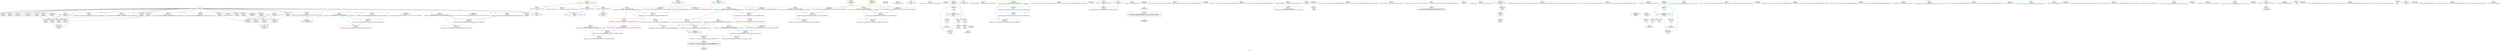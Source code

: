 digraph "SVFG" {
	label="SVFG";

	Node0x55d740e4eaf0 [shape=record,color=grey,label="{NodeID: 0\nNullPtr}"];
	Node0x55d740e4eaf0 -> Node0x55d740f72ff0[style=solid];
	Node0x55d740e4eaf0 -> Node0x55d740f730f0[style=solid];
	Node0x55d740e4eaf0 -> Node0x55d740f731c0[style=solid];
	Node0x55d740e4eaf0 -> Node0x55d740f73290[style=solid];
	Node0x55d740e4eaf0 -> Node0x55d740f73360[style=solid];
	Node0x55d740e4eaf0 -> Node0x55d740f73430[style=solid];
	Node0x55d740e4eaf0 -> Node0x55d740f73500[style=solid];
	Node0x55d740e4eaf0 -> Node0x55d740f735d0[style=solid];
	Node0x55d740e4eaf0 -> Node0x55d740f736a0[style=solid];
	Node0x55d740e4eaf0 -> Node0x55d740f73770[style=solid];
	Node0x55d740e4eaf0 -> Node0x55d740f73840[style=solid];
	Node0x55d740e4eaf0 -> Node0x55d740f73910[style=solid];
	Node0x55d740e4eaf0 -> Node0x55d740f739e0[style=solid];
	Node0x55d740e4eaf0 -> Node0x55d740f73ab0[style=solid];
	Node0x55d740e4eaf0 -> Node0x55d740f73b80[style=solid];
	Node0x55d740e4eaf0 -> Node0x55d740f73c50[style=solid];
	Node0x55d740e4eaf0 -> Node0x55d740f73d20[style=solid];
	Node0x55d740e4eaf0 -> Node0x55d740f73df0[style=solid];
	Node0x55d740e4eaf0 -> Node0x55d740f73ec0[style=solid];
	Node0x55d740e4eaf0 -> Node0x55d740f73f90[style=solid];
	Node0x55d740e4eaf0 -> Node0x55d740f74060[style=solid];
	Node0x55d740e4eaf0 -> Node0x55d740f74130[style=solid];
	Node0x55d740e4eaf0 -> Node0x55d740f77330[style=solid];
	Node0x55d740f719a0 [shape=record,color=purple,label="{NodeID: 97\n345\<--19\nllvm.global_ctors_0\<--llvm.global_ctors\nGlob }"];
	Node0x55d740f719a0 -> Node0x55d740f77190[style=solid];
	Node0x55d740f6f190 [shape=record,color=green,label="{NodeID: 14\n19\<--23\nllvm.global_ctors\<--llvm.global_ctors_field_insensitive\nGlob }"];
	Node0x55d740f6f190 -> Node0x55d740f719a0[style=solid];
	Node0x55d740f6f190 -> Node0x55d740f71aa0[style=solid];
	Node0x55d740f6f190 -> Node0x55d740f71ba0[style=solid];
	Node0x55d740f92700 [shape=record,color=black,label="{NodeID: 277\n172 = PHI(74, )\n0th arg _ZSt3maxINSt7__cxx1112basic_stringIcSt11char_traitsIcESaIcEEEERKT_S8_S8_ }"];
	Node0x55d740f92700 -> Node0x55d740f77c50[style=solid];
	Node0x55d740f71570 [shape=record,color=red,label="{NodeID: 111\n214\<--200\n\<--__lhs.addr\n_ZStplIcSt11char_traitsIcESaIcEENSt7__cxx1112basic_stringIT_T0_T1_EERKS8_SA_\n}"];
	Node0x55d740f6fea0 [shape=record,color=green,label="{NodeID: 28\n74\<--75\nref.tmp\<--ref.tmp_field_insensitive\n_Z5solvev\n|{<s0>10|<s1>12}}"];
	Node0x55d740f6fea0:s0 -> Node0x55d740f94d00[style=solid,color=red];
	Node0x55d740f6fea0:s1 -> Node0x55d740f92700[style=solid,color=red];
	Node0x55d740f94900 [shape=record,color=black,label="{NodeID: 291\n257 = PHI()\n}"];
	Node0x55d740f77330 [shape=record,color=blue, style = dotted,label="{NodeID: 125\n347\<--3\nllvm.global_ctors_2\<--dummyVal\nGlob }"];
	Node0x55d740f70bb0 [shape=record,color=green,label="{NodeID: 42\n200\<--201\n__lhs.addr\<--__lhs.addr_field_insensitive\n_ZStplIcSt11char_traitsIcESaIcEENSt7__cxx1112basic_stringIT_T0_T1_EERKS8_SA_\n}"];
	Node0x55d740f70bb0 -> Node0x55d740f71570[style=solid];
	Node0x55d740f70bb0 -> Node0x55d740f77f90[style=solid];
	Node0x55d740f77ec0 [shape=record,color=blue,label="{NodeID: 139\n174\<--191\nretval\<--\n_ZSt3maxINSt7__cxx1112basic_stringIcSt11char_traitsIcESaIcEEEERKT_S8_S8_\n}"];
	Node0x55d740f77ec0 -> Node0x55d740f84c80[style=dashed];
	Node0x55d740f72850 [shape=record,color=green,label="{NodeID: 56\n277\<--278\nputs\<--puts_field_insensitive\n}"];
	Node0x55d740f84c80 [shape=record,color=black,label="{NodeID: 236\nMR_8V_3 = PHI(MR_8V_4, MR_8V_2, )\npts\{175 \}\n}"];
	Node0x55d740f84c80 -> Node0x55d740f71160[style=dashed];
	Node0x55d740f73500 [shape=record,color=black,label="{NodeID: 70\n127\<--3\n\<--dummyVal\n_Z5solvev\n}"];
	Node0x55d740f73500 -> Node0x55d740f77840[style=solid];
	Node0x55d740f74060 [shape=record,color=black,label="{NodeID: 84\n313\<--3\n\<--dummyVal\n_ZStltIcSt11char_traitsIcESaIcEEbRKNSt7__cxx1112basic_stringIT_T0_T1_EESA_\n}"];
	Node0x55d740f6de00 [shape=record,color=green,label="{NodeID: 1\n7\<--1\n__dso_handle\<--dummyObj\nGlob }"];
	Node0x55d740f71aa0 [shape=record,color=purple,label="{NodeID: 98\n346\<--19\nllvm.global_ctors_1\<--llvm.global_ctors\nGlob }"];
	Node0x55d740f71aa0 -> Node0x55d740f77260[style=solid];
	Node0x55d740f6f290 [shape=record,color=green,label="{NodeID: 15\n24\<--25\n__cxx_global_var_init\<--__cxx_global_var_init_field_insensitive\n}"];
	Node0x55d740f92630 [shape=record,color=black,label="{NodeID: 278\n173 = PHI(76, )\n1st arg _ZSt3maxINSt7__cxx1112basic_stringIcSt11char_traitsIcESaIcEEEERKT_S8_S8_ }"];
	Node0x55d740f92630 -> Node0x55d740f77d20[style=solid];
	Node0x55d740f71640 [shape=record,color=red,label="{NodeID: 112\n218\<--202\n\<--__rhs.addr\n_ZStplIcSt11char_traitsIcESaIcEENSt7__cxx1112basic_stringIT_T0_T1_EERKS8_SA_\n}"];
	Node0x55d740f6ff70 [shape=record,color=green,label="{NodeID: 29\n76\<--77\nref.tmp5\<--ref.tmp5_field_insensitive\n_Z5solvev\n|{<s0>11|<s1>12}}"];
	Node0x55d740f6ff70:s0 -> Node0x55d740f94d00[style=solid,color=red];
	Node0x55d740f6ff70:s1 -> Node0x55d740f92630[style=solid,color=red];
	Node0x55d740f94a00 [shape=record,color=black,label="{NodeID: 292\n266 = PHI()\n}"];
	Node0x55d740f77430 [shape=record,color=blue,label="{NodeID: 126\n66\<--80\ni\<--\n_Z5solvev\n}"];
	Node0x55d740f77430 -> Node0x55d740f86a80[style=dashed];
	Node0x55d740f70c80 [shape=record,color=green,label="{NodeID: 43\n202\<--203\n__rhs.addr\<--__rhs.addr_field_insensitive\n_ZStplIcSt11char_traitsIcESaIcEENSt7__cxx1112basic_stringIT_T0_T1_EERKS8_SA_\n}"];
	Node0x55d740f70c80 -> Node0x55d740f71640[style=solid];
	Node0x55d740f70c80 -> Node0x55d740f78060[style=solid];
	Node0x55d740f77f90 [shape=record,color=blue,label="{NodeID: 140\n200\<--198\n__lhs.addr\<--__lhs\n_ZStplIcSt11char_traitsIcESaIcEENSt7__cxx1112basic_stringIT_T0_T1_EERKS8_SA_\n}"];
	Node0x55d740f77f90 -> Node0x55d740f71570[style=dashed];
	Node0x55d740f72950 [shape=record,color=green,label="{NodeID: 57\n300\<--301\n__lhs.addr\<--__lhs.addr_field_insensitive\n_ZStltIcSt11char_traitsIcESaIcEEbRKNSt7__cxx1112basic_stringIT_T0_T1_EESA_\n}"];
	Node0x55d740f72950 -> Node0x55d740f76ff0[style=solid];
	Node0x55d740f72950 -> Node0x55d740f786e0[style=solid];
	Node0x55d740f735d0 [shape=record,color=black,label="{NodeID: 71\n130\<--3\n\<--dummyVal\n_Z5solvev\n}"];
	Node0x55d740f88930 [shape=record,color=yellow,style=double,label="{NodeID: 251\n20V_1 = ENCHI(MR_20V_0)\npts\{207 \}\nFun[_ZStplIcSt11char_traitsIcESaIcEENSt7__cxx1112basic_stringIT_T0_T1_EERKS8_SA_]}"];
	Node0x55d740f88930 -> Node0x55d740f782d0[style=dashed];
	Node0x55d740f74130 [shape=record,color=black,label="{NodeID: 85\n314\<--3\n\<--dummyVal\n_ZStltIcSt11char_traitsIcESaIcEEbRKNSt7__cxx1112basic_stringIT_T0_T1_EESA_\n|{<s0>34}}"];
	Node0x55d740f74130:s0 -> Node0x55d740f911b0[style=solid,color=red];
	Node0x55d740f6e0c0 [shape=record,color=green,label="{NodeID: 2\n13\<--1\n_ZSt4cout\<--dummyObj\nGlob }"];
	Node0x55d740f71ba0 [shape=record,color=purple,label="{NodeID: 99\n347\<--19\nllvm.global_ctors_2\<--llvm.global_ctors\nGlob }"];
	Node0x55d740f71ba0 -> Node0x55d740f77330[style=solid];
	Node0x55d740f6f390 [shape=record,color=green,label="{NodeID: 16\n28\<--29\n_ZNSt8ios_base4InitC1Ev\<--_ZNSt8ios_base4InitC1Ev_field_insensitive\n}"];
	Node0x55d740f911b0 [shape=record,color=black,label="{NodeID: 279\n323 = PHI(314, )\n0th arg __clang_call_terminate }"];
	Node0x55d740f71710 [shape=record,color=red,label="{NodeID: 113\n224\<--204\nnrvo.val\<--nrvo\n_ZStplIcSt11char_traitsIcESaIcEENSt7__cxx1112basic_stringIT_T0_T1_EERKS8_SA_\n}"];
	Node0x55d740f70040 [shape=record,color=green,label="{NodeID: 30\n85\<--86\n_ZNKSt7__cxx1112basic_stringIcSt11char_traitsIcESaIcEE4sizeEv\<--_ZNKSt7__cxx1112basic_stringIcSt11char_traitsIcESaIcEE4sizeEv_field_insensitive\n}"];
	Node0x55d740f94b00 [shape=record,color=black,label="{NodeID: 293\n271 = PHI()\n}"];
	Node0x55d740f77500 [shape=record,color=blue,label="{NodeID: 127\n66\<--114\ni\<--inc\n_Z5solvev\n}"];
	Node0x55d740f77500 -> Node0x55d740f86a80[style=dashed];
	Node0x55d740f70d50 [shape=record,color=green,label="{NodeID: 44\n204\<--205\nnrvo\<--nrvo_field_insensitive\n_ZStplIcSt11char_traitsIcESaIcEENSt7__cxx1112basic_stringIT_T0_T1_EERKS8_SA_\n}"];
	Node0x55d740f70d50 -> Node0x55d740f71710[style=solid];
	Node0x55d740f70d50 -> Node0x55d740f78130[style=solid];
	Node0x55d740f70d50 -> Node0x55d740f78200[style=solid];
	Node0x55d740f78060 [shape=record,color=blue,label="{NodeID: 141\n202\<--199\n__rhs.addr\<--__rhs\n_ZStplIcSt11char_traitsIcESaIcEENSt7__cxx1112basic_stringIT_T0_T1_EERKS8_SA_\n}"];
	Node0x55d740f78060 -> Node0x55d740f71640[style=dashed];
	Node0x55d740f72a20 [shape=record,color=green,label="{NodeID: 58\n302\<--303\n__rhs.addr\<--__rhs.addr_field_insensitive\n_ZStltIcSt11char_traitsIcESaIcEEbRKNSt7__cxx1112basic_stringIT_T0_T1_EESA_\n}"];
	Node0x55d740f72a20 -> Node0x55d740f770c0[style=solid];
	Node0x55d740f72a20 -> Node0x55d740f787b0[style=solid];
	Node0x55d740f736a0 [shape=record,color=black,label="{NodeID: 72\n131\<--3\n\<--dummyVal\n_Z5solvev\n}"];
	Node0x55d740f736a0 -> Node0x55d740f77910[style=solid];
	Node0x55d740f88a10 [shape=record,color=yellow,style=double,label="{NodeID: 252\n22V_1 = ENCHI(MR_22V_0)\npts\{209 \}\nFun[_ZStplIcSt11char_traitsIcESaIcEENSt7__cxx1112basic_stringIT_T0_T1_EERKS8_SA_]}"];
	Node0x55d740f88a10 -> Node0x55d740f783a0[style=dashed];
	Node0x55d740f74200 [shape=record,color=black,label="{NodeID: 86\n9\<--8\n\<--_Z1sB5cxx11\nCan only get source location for instruction, argument, global var or function.}"];
	Node0x55d740f6e150 [shape=record,color=green,label="{NodeID: 3\n14\<--1\n_ZSt3cin\<--dummyObj\nGlob }"];
	Node0x55d740f71ca0 [shape=record,color=red,label="{NodeID: 100\n82\<--66\n\<--i\n_Z5solvev\n}"];
	Node0x55d740f71ca0 -> Node0x55d740f74500[style=solid];
	Node0x55d740f6f490 [shape=record,color=green,label="{NodeID: 17\n34\<--35\n__cxa_atexit\<--__cxa_atexit_field_insensitive\n}"];
	Node0x55d740f91470 [shape=record,color=black,label="{NodeID: 280\n184 = PHI(297, )\n}"];
	Node0x55d740f717e0 [shape=record,color=red,label="{NodeID: 114\n236\<--206\nexn\<--exn.slot\n_ZStplIcSt11char_traitsIcESaIcEENSt7__cxx1112basic_stringIT_T0_T1_EERKS8_SA_\n}"];
	Node0x55d740f70140 [shape=record,color=green,label="{NodeID: 31\n93\<--94\n_ZNSt7__cxx1112basic_stringIcSt11char_traitsIcESaIcEEixEm\<--_ZNSt7__cxx1112basic_stringIcSt11char_traitsIcESaIcEEixEm_field_insensitive\n}"];
	Node0x55d740f94c00 [shape=record,color=black,label="{NodeID: 294\n276 = PHI()\n}"];
	Node0x55d740f775d0 [shape=record,color=blue,label="{NodeID: 128\n70\<--119\nexn.slot\<--\n_Z5solvev\n}"];
	Node0x55d740f775d0 -> Node0x55d740f71f10[style=dashed];
	Node0x55d740f70e20 [shape=record,color=green,label="{NodeID: 45\n206\<--207\nexn.slot\<--exn.slot_field_insensitive\n_ZStplIcSt11char_traitsIcESaIcEENSt7__cxx1112basic_stringIT_T0_T1_EERKS8_SA_\n}"];
	Node0x55d740f70e20 -> Node0x55d740f717e0[style=solid];
	Node0x55d740f70e20 -> Node0x55d740f782d0[style=solid];
	Node0x55d740f78130 [shape=record,color=blue,label="{NodeID: 142\n204\<--213\nnrvo\<--\n_ZStplIcSt11char_traitsIcESaIcEENSt7__cxx1112basic_stringIT_T0_T1_EERKS8_SA_\n}"];
	Node0x55d740f78130 -> Node0x55d740f78200[style=dashed];
	Node0x55d740f72af0 [shape=record,color=green,label="{NodeID: 59\n309\<--310\n_ZNKSt7__cxx1112basic_stringIcSt11char_traitsIcESaIcEE7compareERKS4_\<--_ZNKSt7__cxx1112basic_stringIcSt11char_traitsIcESaIcEE7compareERKS4__field_insensitive\n}"];
	Node0x55d740f73770 [shape=record,color=black,label="{NodeID: 73\n133\<--3\n\<--dummyVal\n_Z5solvev\n}"];
	Node0x55d740f73770 -> Node0x55d740f779e0[style=solid];
	Node0x55d740f74300 [shape=record,color=black,label="{NodeID: 87\n32\<--33\n\<--_ZNSt8ios_base4InitD1Ev\nCan only get source location for instruction, argument, global var or function.}"];
	Node0x55d740f6e1e0 [shape=record,color=green,label="{NodeID: 4\n15\<--1\n.str\<--dummyObj\nGlob }"];
	Node0x55d740f71d70 [shape=record,color=red,label="{NodeID: 101\n90\<--66\n\<--i\n_Z5solvev\n}"];
	Node0x55d740f71d70 -> Node0x55d740f745d0[style=solid];
	Node0x55d740f6f590 [shape=record,color=green,label="{NodeID: 18\n33\<--39\n_ZNSt8ios_base4InitD1Ev\<--_ZNSt8ios_base4InitD1Ev_field_insensitive\n}"];
	Node0x55d740f6f590 -> Node0x55d740f74300[style=solid];
	Node0x55d740f91610 [shape=record,color=black,label="{NodeID: 281\n92 = PHI()\n}"];
	Node0x55d740f91610 -> Node0x55d740f71090[style=solid];
	Node0x55d740f76b10 [shape=record,color=red,label="{NodeID: 115\n237\<--208\nsel\<--ehselector.slot\n_ZStplIcSt11char_traitsIcESaIcEENSt7__cxx1112basic_stringIT_T0_T1_EERKS8_SA_\n}"];
	Node0x55d740f70240 [shape=record,color=green,label="{NodeID: 32\n97\<--98\n_ZNSt7__cxx1112basic_stringIcSt11char_traitsIcESaIcEE9push_backEc\<--_ZNSt7__cxx1112basic_stringIcSt11char_traitsIcESaIcEE9push_backEc_field_insensitive\n}"];
	Node0x55d740f94d00 [shape=record,color=black,label="{NodeID: 295\n197 = PHI(74, 76, )\n0th arg _ZStplIcSt11char_traitsIcESaIcEENSt7__cxx1112basic_stringIT_T0_T1_EERKS8_SA_ }"];
	Node0x55d740f776a0 [shape=record,color=blue,label="{NodeID: 129\n72\<--121\nehselector.slot\<--\n_Z5solvev\n}"];
	Node0x55d740f776a0 -> Node0x55d740f71fe0[style=dashed];
	Node0x55d740f70ef0 [shape=record,color=green,label="{NodeID: 46\n208\<--209\nehselector.slot\<--ehselector.slot_field_insensitive\n_ZStplIcSt11char_traitsIcESaIcEENSt7__cxx1112basic_stringIT_T0_T1_EERKS8_SA_\n}"];
	Node0x55d740f70ef0 -> Node0x55d740f76b10[style=solid];
	Node0x55d740f70ef0 -> Node0x55d740f783a0[style=solid];
	Node0x55d740f78200 [shape=record,color=blue,label="{NodeID: 143\n204\<--223\nnrvo\<--\n_ZStplIcSt11char_traitsIcESaIcEENSt7__cxx1112basic_stringIT_T0_T1_EERKS8_SA_\n}"];
	Node0x55d740f78200 -> Node0x55d740f71710[style=dashed];
	Node0x55d740f72bf0 [shape=record,color=green,label="{NodeID: 60\n316\<--317\n__clang_call_terminate\<--__clang_call_terminate_field_insensitive\n}"];
	Node0x55d740f73840 [shape=record,color=black,label="{NodeID: 74\n146\<--3\n\<--dummyVal\n_Z5solvev\n}"];
	Node0x55d740f74400 [shape=record,color=black,label="{NodeID: 88\n53\<--54\n\<--_ZNSt7__cxx1112basic_stringIcSt11char_traitsIcESaIcEED1Ev\nCan only get source location for instruction, argument, global var or function.}"];
	Node0x55d740f6e270 [shape=record,color=green,label="{NodeID: 5\n17\<--1\n.str.2\<--dummyObj\nGlob }"];
	Node0x55d740f71e40 [shape=record,color=red,label="{NodeID: 102\n113\<--66\n\<--i\n_Z5solvev\n}"];
	Node0x55d740f71e40 -> Node0x55d740f7db00[style=solid];
	Node0x55d740f6f690 [shape=record,color=green,label="{NodeID: 19\n46\<--47\n__cxx_global_var_init.1\<--__cxx_global_var_init.1_field_insensitive\n}"];
	Node0x55d740f91710 [shape=record,color=black,label="{NodeID: 282\n103 = PHI(171, )\n}"];
	Node0x55d740f76be0 [shape=record,color=red,label="{NodeID: 116\n284\<--250\n\<--retval\nmain\n}"];
	Node0x55d740f76be0 -> Node0x55d740f74770[style=solid];
	Node0x55d740f70340 [shape=record,color=green,label="{NodeID: 33\n100\<--101\n_ZStplIcSt11char_traitsIcESaIcEENSt7__cxx1112basic_stringIT_T0_T1_EERKS8_SA_\<--_ZStplIcSt11char_traitsIcESaIcEENSt7__cxx1112basic_stringIT_T0_T1_EERKS8_SA__field_insensitive\n}"];
	Node0x55d740f951b0 [shape=record,color=black,label="{NodeID: 296\n198 = PHI(68, 64, )\n1st arg _ZStplIcSt11char_traitsIcESaIcEENSt7__cxx1112basic_stringIT_T0_T1_EERKS8_SA_ }"];
	Node0x55d740f951b0 -> Node0x55d740f77f90[style=solid];
	Node0x55d740f77770 [shape=record,color=blue,label="{NodeID: 130\n70\<--125\nexn.slot\<--\n_Z5solvev\n}"];
	Node0x55d740f77770 -> Node0x55d740f71f10[style=dashed];
	Node0x55d740f70fc0 [shape=record,color=green,label="{NodeID: 47\n216\<--217\n_ZNSt7__cxx1112basic_stringIcSt11char_traitsIcESaIcEEC1ERKS4_\<--_ZNSt7__cxx1112basic_stringIcSt11char_traitsIcESaIcEEC1ERKS4__field_insensitive\n}"];
	Node0x55d740f782d0 [shape=record,color=blue,label="{NodeID: 144\n206\<--227\nexn.slot\<--\n_ZStplIcSt11char_traitsIcESaIcEENSt7__cxx1112basic_stringIT_T0_T1_EERKS8_SA_\n}"];
	Node0x55d740f782d0 -> Node0x55d740f717e0[style=dashed];
	Node0x55d740f72cf0 [shape=record,color=green,label="{NodeID: 61\n325\<--326\n__cxa_begin_catch\<--__cxa_begin_catch_field_insensitive\n}"];
	Node0x55d740f86580 [shape=record,color=black,label="{NodeID: 241\nMR_28V_3 = PHI(MR_28V_4, MR_28V_2, )\npts\{255 \}\n}"];
	Node0x55d740f86580 -> Node0x55d740f76d80[style=dashed];
	Node0x55d740f86580 -> Node0x55d740f76e50[style=dashed];
	Node0x55d740f86580 -> Node0x55d740f76f20[style=dashed];
	Node0x55d740f86580 -> Node0x55d740f78610[style=dashed];
	Node0x55d740f73910 [shape=record,color=black,label="{NodeID: 75\n147\<--3\n\<--dummyVal\n_Z5solvev\n}"];
	Node0x55d740f73910 -> Node0x55d740f77ab0[style=solid];
	Node0x55d740f74500 [shape=record,color=black,label="{NodeID: 89\n83\<--82\nconv\<--\n_Z5solvev\n}"];
	Node0x55d740f74500 -> Node0x55d740f7df80[style=solid];
	Node0x55d740f6eab0 [shape=record,color=green,label="{NodeID: 6\n20\<--1\n\<--dummyObj\nCan only get source location for instruction, argument, global var or function.}"];
	Node0x55d740f71f10 [shape=record,color=red,label="{NodeID: 103\n154\<--70\nexn\<--exn.slot\n_Z5solvev\n}"];
	Node0x55d740f6f790 [shape=record,color=green,label="{NodeID: 20\n50\<--51\n_ZNSt7__cxx1112basic_stringIcSt11char_traitsIcESaIcEEC1Ev\<--_ZNSt7__cxx1112basic_stringIcSt11char_traitsIcESaIcEEC1Ev_field_insensitive\n}"];
	Node0x55d740f918e0 [shape=record,color=black,label="{NodeID: 283\n106 = PHI()\n}"];
	Node0x55d740f76cb0 [shape=record,color=red,label="{NodeID: 117\n263\<--252\n\<--t\nmain\n}"];
	Node0x55d740f76cb0 -> Node0x55d740f7dc80[style=solid];
	Node0x55d740f70440 [shape=record,color=green,label="{NodeID: 34\n104\<--105\n_ZSt3maxINSt7__cxx1112basic_stringIcSt11char_traitsIcESaIcEEEERKT_S8_S8_\<--_ZSt3maxINSt7__cxx1112basic_stringIcSt11char_traitsIcESaIcEEEERKT_S8_S8__field_insensitive\n}"];
	Node0x55d740f95300 [shape=record,color=black,label="{NodeID: 297\n199 = PHI(64, 68, )\n2nd arg _ZStplIcSt11char_traitsIcESaIcEENSt7__cxx1112basic_stringIT_T0_T1_EERKS8_SA_ }"];
	Node0x55d740f95300 -> Node0x55d740f78060[style=solid];
	Node0x55d740f77840 [shape=record,color=blue,label="{NodeID: 131\n72\<--127\nehselector.slot\<--\n_Z5solvev\n}"];
	Node0x55d740f77840 -> Node0x55d740f71fe0[style=dashed];
	Node0x55d740f720e0 [shape=record,color=green,label="{NodeID: 48\n220\<--221\n_ZNSt7__cxx1112basic_stringIcSt11char_traitsIcESaIcEE6appendERKS4_\<--_ZNSt7__cxx1112basic_stringIcSt11char_traitsIcESaIcEE6appendERKS4__field_insensitive\n}"];
	Node0x55d740f783a0 [shape=record,color=blue,label="{NodeID: 145\n208\<--229\nehselector.slot\<--\n_ZStplIcSt11char_traitsIcESaIcEENSt7__cxx1112basic_stringIT_T0_T1_EERKS8_SA_\n}"];
	Node0x55d740f783a0 -> Node0x55d740f76b10[style=dashed];
	Node0x55d740f72df0 [shape=record,color=green,label="{NodeID: 62\n328\<--329\n_ZSt9terminatev\<--_ZSt9terminatev_field_insensitive\n}"];
	Node0x55d740f86a80 [shape=record,color=black,label="{NodeID: 242\nMR_2V_3 = PHI(MR_2V_4, MR_2V_2, )\npts\{67 \}\n}"];
	Node0x55d740f86a80 -> Node0x55d740f71ca0[style=dashed];
	Node0x55d740f86a80 -> Node0x55d740f71d70[style=dashed];
	Node0x55d740f86a80 -> Node0x55d740f71e40[style=dashed];
	Node0x55d740f86a80 -> Node0x55d740f77500[style=dashed];
	Node0x55d740f739e0 [shape=record,color=black,label="{NodeID: 76\n149\<--3\n\<--dummyVal\n_Z5solvev\n}"];
	Node0x55d740f739e0 -> Node0x55d740f77b80[style=solid];
	Node0x55d740f88df0 [shape=record,color=yellow,style=double,label="{NodeID: 256\n4V_1 = ENCHI(MR_4V_0)\npts\{71 \}\nFun[_Z5solvev]}"];
	Node0x55d740f88df0 -> Node0x55d740f775d0[style=dashed];
	Node0x55d740f88df0 -> Node0x55d740f77770[style=dashed];
	Node0x55d740f88df0 -> Node0x55d740f77910[style=dashed];
	Node0x55d740f88df0 -> Node0x55d740f77ab0[style=dashed];
	Node0x55d740f745d0 [shape=record,color=black,label="{NodeID: 90\n91\<--90\nconv1\<--\n_Z5solvev\n}"];
	Node0x55d740f6eb40 [shape=record,color=green,label="{NodeID: 7\n80\<--1\n\<--dummyObj\nCan only get source location for instruction, argument, global var or function.}"];
	Node0x55d740f71fe0 [shape=record,color=red,label="{NodeID: 104\n155\<--72\nsel\<--ehselector.slot\n_Z5solvev\n}"];
	Node0x55d740f6f890 [shape=record,color=green,label="{NodeID: 21\n54\<--58\n_ZNSt7__cxx1112basic_stringIcSt11char_traitsIcESaIcEED1Ev\<--_ZNSt7__cxx1112basic_stringIcSt11char_traitsIcESaIcEED1Ev_field_insensitive\n}"];
	Node0x55d740f6f890 -> Node0x55d740f74400[style=solid];
	Node0x55d740f919b0 [shape=record,color=black,label="{NodeID: 284\n308 = PHI()\n}"];
	Node0x55d740f919b0 -> Node0x55d740f7de00[style=solid];
	Node0x55d740f76d80 [shape=record,color=red,label="{NodeID: 118\n262\<--254\n\<--i\nmain\n}"];
	Node0x55d740f76d80 -> Node0x55d740f7dc80[style=solid];
	Node0x55d740f70540 [shape=record,color=green,label="{NodeID: 35\n107\<--108\n_ZNSt7__cxx1112basic_stringIcSt11char_traitsIcESaIcEEaSERKS4_\<--_ZNSt7__cxx1112basic_stringIcSt11char_traitsIcESaIcEEaSERKS4__field_insensitive\n}"];
	Node0x55d740f95450 [shape=record,color=black,label="{NodeID: 298\n298 = PHI(182, )\n0th arg _ZStltIcSt11char_traitsIcESaIcEEbRKNSt7__cxx1112basic_stringIT_T0_T1_EESA_ }"];
	Node0x55d740f95450 -> Node0x55d740f786e0[style=solid];
	Node0x55d740f77910 [shape=record,color=blue,label="{NodeID: 132\n70\<--131\nexn.slot\<--\n_Z5solvev\n}"];
	Node0x55d740f77910 -> Node0x55d740f71f10[style=dashed];
	Node0x55d740f721e0 [shape=record,color=green,label="{NodeID: 49\n247\<--248\nmain\<--main_field_insensitive\n}"];
	Node0x55d740f78470 [shape=record,color=blue,label="{NodeID: 146\n250\<--80\nretval\<--\nmain\n}"];
	Node0x55d740f78470 -> Node0x55d740f76be0[style=dashed];
	Node0x55d740f72ef0 [shape=record,color=green,label="{NodeID: 63\n21\<--340\n_GLOBAL__sub_I_koosaga_0_1.cpp\<--_GLOBAL__sub_I_koosaga_0_1.cpp_field_insensitive\n}"];
	Node0x55d740f72ef0 -> Node0x55d740f77260[style=solid];
	Node0x55d740f73ab0 [shape=record,color=black,label="{NodeID: 77\n156\<--3\nlpad.val\<--dummyVal\n_Z5solvev\n}"];
	Node0x55d740f88f00 [shape=record,color=yellow,style=double,label="{NodeID: 257\n6V_1 = ENCHI(MR_6V_0)\npts\{73 \}\nFun[_Z5solvev]}"];
	Node0x55d740f88f00 -> Node0x55d740f776a0[style=dashed];
	Node0x55d740f88f00 -> Node0x55d740f77840[style=dashed];
	Node0x55d740f88f00 -> Node0x55d740f779e0[style=dashed];
	Node0x55d740f88f00 -> Node0x55d740f77b80[style=dashed];
	Node0x55d740f746a0 [shape=record,color=black,label="{NodeID: 91\n171\<--194\n_ZSt3maxINSt7__cxx1112basic_stringIcSt11char_traitsIcESaIcEEEERKT_S8_S8__ret\<--\n_ZSt3maxINSt7__cxx1112basic_stringIcSt11char_traitsIcESaIcEEEERKT_S8_S8_\n|{<s0>12}}"];
	Node0x55d740f746a0:s0 -> Node0x55d740f91710[style=solid,color=blue];
	Node0x55d740f6ebd0 [shape=record,color=green,label="{NodeID: 8\n115\<--1\n\<--dummyObj\nCan only get source location for instruction, argument, global var or function.}"];
	Node0x55d740f71090 [shape=record,color=red,label="{NodeID: 105\n95\<--92\n\<--call2\n_Z5solvev\n}"];
	Node0x55d740f6f990 [shape=record,color=green,label="{NodeID: 22\n61\<--62\n_Z5solvev\<--_Z5solvev_field_insensitive\n}"];
	Node0x55d740f93c40 [shape=record,color=black,label="{NodeID: 285\n324 = PHI()\n}"];
	Node0x55d740f76e50 [shape=record,color=red,label="{NodeID: 119\n269\<--254\n\<--i\nmain\n}"];
	Node0x55d740f70640 [shape=record,color=green,label="{NodeID: 36\n142\<--143\n_ZStlsIcSt11char_traitsIcESaIcEERSt13basic_ostreamIT_T0_ES7_RKNSt7__cxx1112basic_stringIS4_S5_T1_EE\<--_ZStlsIcSt11char_traitsIcESaIcEERSt13basic_ostreamIT_T0_ES7_RKNSt7__cxx1112basic_stringIS4_S5_T1_EE_field_insensitive\n}"];
	Node0x55d740f95560 [shape=record,color=black,label="{NodeID: 299\n299 = PHI(183, )\n1st arg _ZStltIcSt11char_traitsIcESaIcEEbRKNSt7__cxx1112basic_stringIT_T0_T1_EESA_ }"];
	Node0x55d740f95560 -> Node0x55d740f787b0[style=solid];
	Node0x55d740f779e0 [shape=record,color=blue,label="{NodeID: 133\n72\<--133\nehselector.slot\<--\n_Z5solvev\n}"];
	Node0x55d740f779e0 -> Node0x55d740f71fe0[style=dashed];
	Node0x55d740f722e0 [shape=record,color=green,label="{NodeID: 50\n250\<--251\nretval\<--retval_field_insensitive\nmain\n}"];
	Node0x55d740f722e0 -> Node0x55d740f76be0[style=solid];
	Node0x55d740f722e0 -> Node0x55d740f78470[style=solid];
	Node0x55d740f78540 [shape=record,color=blue,label="{NodeID: 147\n254\<--115\ni\<--\nmain\n}"];
	Node0x55d740f78540 -> Node0x55d740f86580[style=dashed];
	Node0x55d740f72ff0 [shape=record,color=black,label="{NodeID: 64\n2\<--3\ndummyVal\<--dummyVal\n}"];
	Node0x55d740f73b80 [shape=record,color=black,label="{NodeID: 78\n157\<--3\nlpad.val18\<--dummyVal\n_Z5solvev\n}"];
	Node0x55d740f74770 [shape=record,color=black,label="{NodeID: 92\n249\<--284\nmain_ret\<--\nmain\n}"];
	Node0x55d740f6ec90 [shape=record,color=green,label="{NodeID: 9\n213\<--1\n\<--dummyObj\nCan only get source location for instruction, argument, global var or function.}"];
	Node0x55d740f71160 [shape=record,color=red,label="{NodeID: 106\n194\<--174\n\<--retval\n_ZSt3maxINSt7__cxx1112basic_stringIcSt11char_traitsIcESaIcEEEERKT_S8_S8_\n}"];
	Node0x55d740f71160 -> Node0x55d740f746a0[style=solid];
	Node0x55d740f6fa90 [shape=record,color=green,label="{NodeID: 23\n64\<--65\nt\<--t_field_insensitive\n_Z5solvev\n|{<s0>10|<s1>11}}"];
	Node0x55d740f6fa90:s0 -> Node0x55d740f95300[style=solid,color=red];
	Node0x55d740f6fa90:s1 -> Node0x55d740f951b0[style=solid,color=red];
	Node0x55d740f93d10 [shape=record,color=black,label="{NodeID: 286\n31 = PHI()\n}"];
	Node0x55d740f76f20 [shape=record,color=red,label="{NodeID: 120\n280\<--254\n\<--i\nmain\n}"];
	Node0x55d740f76f20 -> Node0x55d740f7d980[style=solid];
	Node0x55d740f70740 [shape=record,color=green,label="{NodeID: 37\n167\<--168\n__gxx_personality_v0\<--__gxx_personality_v0_field_insensitive\n}"];
	Node0x55d740f77ab0 [shape=record,color=blue,label="{NodeID: 134\n70\<--147\nexn.slot\<--\n_Z5solvev\n}"];
	Node0x55d740f77ab0 -> Node0x55d740f71f10[style=dashed];
	Node0x55d740f723b0 [shape=record,color=green,label="{NodeID: 51\n252\<--253\nt\<--t_field_insensitive\nmain\n}"];
	Node0x55d740f723b0 -> Node0x55d740f76cb0[style=solid];
	Node0x55d740f7d980 [shape=record,color=grey,label="{NodeID: 231\n281 = Binary(280, 115, )\n}"];
	Node0x55d740f7d980 -> Node0x55d740f78610[style=solid];
	Node0x55d740f78610 [shape=record,color=blue,label="{NodeID: 148\n254\<--281\ni\<--inc\nmain\n}"];
	Node0x55d740f78610 -> Node0x55d740f86580[style=dashed];
	Node0x55d740f730f0 [shape=record,color=black,label="{NodeID: 65\n118\<--3\n\<--dummyVal\n_Z5solvev\n}"];
	Node0x55d740f73c50 [shape=record,color=black,label="{NodeID: 79\n226\<--3\n\<--dummyVal\n_ZStplIcSt11char_traitsIcESaIcEENSt7__cxx1112basic_stringIT_T0_T1_EERKS8_SA_\n}"];
	Node0x55d740f89900 [shape=record,color=yellow,style=double,label="{NodeID: 259\n26V_1 = ENCHI(MR_26V_0)\npts\{253 \}\nFun[main]}"];
	Node0x55d740f89900 -> Node0x55d740f76cb0[style=dashed];
	Node0x55d740f74840 [shape=record,color=black,label="{NodeID: 93\n297\<--311\n_ZStltIcSt11char_traitsIcESaIcEEbRKNSt7__cxx1112basic_stringIT_T0_T1_EESA__ret\<--cmp\n_ZStltIcSt11char_traitsIcESaIcEEbRKNSt7__cxx1112basic_stringIT_T0_T1_EESA_\n|{<s0>23}}"];
	Node0x55d740f74840:s0 -> Node0x55d740f91470[style=solid,color=blue];
	Node0x55d740f6ed90 [shape=record,color=green,label="{NodeID: 10\n223\<--1\n\<--dummyObj\nCan only get source location for instruction, argument, global var or function.}"];
	Node0x55d740f71230 [shape=record,color=red,label="{NodeID: 107\n182\<--176\n\<--__a.addr\n_ZSt3maxINSt7__cxx1112basic_stringIcSt11char_traitsIcESaIcEEEERKT_S8_S8_\n|{<s0>23}}"];
	Node0x55d740f71230:s0 -> Node0x55d740f95450[style=solid,color=red];
	Node0x55d740f6fb60 [shape=record,color=green,label="{NodeID: 24\n66\<--67\ni\<--i_field_insensitive\n_Z5solvev\n}"];
	Node0x55d740f6fb60 -> Node0x55d740f71ca0[style=solid];
	Node0x55d740f6fb60 -> Node0x55d740f71d70[style=solid];
	Node0x55d740f6fb60 -> Node0x55d740f71e40[style=solid];
	Node0x55d740f6fb60 -> Node0x55d740f77430[style=solid];
	Node0x55d740f6fb60 -> Node0x55d740f77500[style=solid];
	Node0x55d740f93de0 [shape=record,color=black,label="{NodeID: 287\n52 = PHI()\n}"];
	Node0x55d740f76ff0 [shape=record,color=red,label="{NodeID: 121\n306\<--300\n\<--__lhs.addr\n_ZStltIcSt11char_traitsIcESaIcEEbRKNSt7__cxx1112basic_stringIT_T0_T1_EESA_\n}"];
	Node0x55d740f70840 [shape=record,color=green,label="{NodeID: 38\n174\<--175\nretval\<--retval_field_insensitive\n_ZSt3maxINSt7__cxx1112basic_stringIcSt11char_traitsIcESaIcEEEERKT_S8_S8_\n}"];
	Node0x55d740f70840 -> Node0x55d740f71160[style=solid];
	Node0x55d740f70840 -> Node0x55d740f77df0[style=solid];
	Node0x55d740f70840 -> Node0x55d740f77ec0[style=solid];
	Node0x55d740f77b80 [shape=record,color=blue,label="{NodeID: 135\n72\<--149\nehselector.slot\<--\n_Z5solvev\n}"];
	Node0x55d740f77b80 -> Node0x55d740f71fe0[style=dashed];
	Node0x55d740f72480 [shape=record,color=green,label="{NodeID: 52\n254\<--255\ni\<--i_field_insensitive\nmain\n}"];
	Node0x55d740f72480 -> Node0x55d740f76d80[style=solid];
	Node0x55d740f72480 -> Node0x55d740f76e50[style=solid];
	Node0x55d740f72480 -> Node0x55d740f76f20[style=solid];
	Node0x55d740f72480 -> Node0x55d740f78540[style=solid];
	Node0x55d740f72480 -> Node0x55d740f78610[style=solid];
	Node0x55d740f7db00 [shape=record,color=grey,label="{NodeID: 232\n114 = Binary(113, 115, )\n}"];
	Node0x55d740f7db00 -> Node0x55d740f77500[style=solid];
	Node0x55d740f786e0 [shape=record,color=blue,label="{NodeID: 149\n300\<--298\n__lhs.addr\<--__lhs\n_ZStltIcSt11char_traitsIcESaIcEEbRKNSt7__cxx1112basic_stringIT_T0_T1_EESA_\n}"];
	Node0x55d740f786e0 -> Node0x55d740f76ff0[style=dashed];
	Node0x55d740f731c0 [shape=record,color=black,label="{NodeID: 66\n119\<--3\n\<--dummyVal\n_Z5solvev\n}"];
	Node0x55d740f731c0 -> Node0x55d740f775d0[style=solid];
	Node0x55d740f73d20 [shape=record,color=black,label="{NodeID: 80\n227\<--3\n\<--dummyVal\n_ZStplIcSt11char_traitsIcESaIcEENSt7__cxx1112basic_stringIT_T0_T1_EERKS8_SA_\n}"];
	Node0x55d740f73d20 -> Node0x55d740f782d0[style=solid];
	Node0x55d740f74910 [shape=record,color=purple,label="{NodeID: 94\n30\<--4\n\<--_ZStL8__ioinit\n__cxx_global_var_init\n}"];
	Node0x55d740f6ee90 [shape=record,color=green,label="{NodeID: 11\n4\<--6\n_ZStL8__ioinit\<--_ZStL8__ioinit_field_insensitive\nGlob }"];
	Node0x55d740f6ee90 -> Node0x55d740f74910[style=solid];
	Node0x55d740f71300 [shape=record,color=red,label="{NodeID: 108\n191\<--176\n\<--__a.addr\n_ZSt3maxINSt7__cxx1112basic_stringIcSt11char_traitsIcESaIcEEEERKT_S8_S8_\n}"];
	Node0x55d740f71300 -> Node0x55d740f77ec0[style=solid];
	Node0x55d740f6fc30 [shape=record,color=green,label="{NodeID: 25\n68\<--69\nu\<--u_field_insensitive\n_Z5solvev\n|{<s0>10|<s1>11}}"];
	Node0x55d740f6fc30:s0 -> Node0x55d740f951b0[style=solid,color=red];
	Node0x55d740f6fc30:s1 -> Node0x55d740f95300[style=solid,color=red];
	Node0x55d740f93eb0 [shape=record,color=black,label="{NodeID: 288\n84 = PHI()\n}"];
	Node0x55d740f93eb0 -> Node0x55d740f7df80[style=solid];
	Node0x55d740f770c0 [shape=record,color=red,label="{NodeID: 122\n307\<--302\n\<--__rhs.addr\n_ZStltIcSt11char_traitsIcESaIcEEbRKNSt7__cxx1112basic_stringIT_T0_T1_EESA_\n}"];
	Node0x55d740f70910 [shape=record,color=green,label="{NodeID: 39\n176\<--177\n__a.addr\<--__a.addr_field_insensitive\n_ZSt3maxINSt7__cxx1112basic_stringIcSt11char_traitsIcESaIcEEEERKT_S8_S8_\n}"];
	Node0x55d740f70910 -> Node0x55d740f71230[style=solid];
	Node0x55d740f70910 -> Node0x55d740f71300[style=solid];
	Node0x55d740f70910 -> Node0x55d740f77c50[style=solid];
	Node0x55d740f77c50 [shape=record,color=blue,label="{NodeID: 136\n176\<--172\n__a.addr\<--__a\n_ZSt3maxINSt7__cxx1112basic_stringIcSt11char_traitsIcESaIcEEEERKT_S8_S8_\n}"];
	Node0x55d740f77c50 -> Node0x55d740f71230[style=dashed];
	Node0x55d740f77c50 -> Node0x55d740f71300[style=dashed];
	Node0x55d740f72550 [shape=record,color=green,label="{NodeID: 53\n258\<--259\n_ZNSirsERi\<--_ZNSirsERi_field_insensitive\n}"];
	Node0x55d740f7dc80 [shape=record,color=grey,label="{NodeID: 233\n264 = cmp(262, 263, )\n}"];
	Node0x55d740f787b0 [shape=record,color=blue,label="{NodeID: 150\n302\<--299\n__rhs.addr\<--__rhs\n_ZStltIcSt11char_traitsIcESaIcEEbRKNSt7__cxx1112basic_stringIT_T0_T1_EESA_\n}"];
	Node0x55d740f787b0 -> Node0x55d740f770c0[style=dashed];
	Node0x55d740f73290 [shape=record,color=black,label="{NodeID: 67\n121\<--3\n\<--dummyVal\n_Z5solvev\n}"];
	Node0x55d740f73290 -> Node0x55d740f776a0[style=solid];
	Node0x55d740f73df0 [shape=record,color=black,label="{NodeID: 81\n229\<--3\n\<--dummyVal\n_ZStplIcSt11char_traitsIcESaIcEENSt7__cxx1112basic_stringIT_T0_T1_EERKS8_SA_\n}"];
	Node0x55d740f73df0 -> Node0x55d740f783a0[style=solid];
	Node0x55d740f749e0 [shape=record,color=purple,label="{NodeID: 95\n270\<--15\n\<--.str\nmain\n}"];
	Node0x55d740f6ef90 [shape=record,color=green,label="{NodeID: 12\n8\<--10\n_Z1sB5cxx11\<--_Z1sB5cxx11_field_insensitive\nGlob }"];
	Node0x55d740f6ef90 -> Node0x55d740f74200[style=solid];
	Node0x55d740f713d0 [shape=record,color=red,label="{NodeID: 109\n183\<--178\n\<--__b.addr\n_ZSt3maxINSt7__cxx1112basic_stringIcSt11char_traitsIcESaIcEEEERKT_S8_S8_\n|{<s0>23}}"];
	Node0x55d740f713d0:s0 -> Node0x55d740f95560[style=solid,color=red];
	Node0x55d740f6fd00 [shape=record,color=green,label="{NodeID: 26\n70\<--71\nexn.slot\<--exn.slot_field_insensitive\n_Z5solvev\n}"];
	Node0x55d740f6fd00 -> Node0x55d740f71f10[style=solid];
	Node0x55d740f6fd00 -> Node0x55d740f775d0[style=solid];
	Node0x55d740f6fd00 -> Node0x55d740f77770[style=solid];
	Node0x55d740f6fd00 -> Node0x55d740f77910[style=solid];
	Node0x55d740f6fd00 -> Node0x55d740f77ab0[style=solid];
	Node0x55d740f94700 [shape=record,color=black,label="{NodeID: 289\n141 = PHI()\n}"];
	Node0x55d740f77190 [shape=record,color=blue,label="{NodeID: 123\n345\<--20\nllvm.global_ctors_0\<--\nGlob }"];
	Node0x55d740f709e0 [shape=record,color=green,label="{NodeID: 40\n178\<--179\n__b.addr\<--__b.addr_field_insensitive\n_ZSt3maxINSt7__cxx1112basic_stringIcSt11char_traitsIcESaIcEEEERKT_S8_S8_\n}"];
	Node0x55d740f709e0 -> Node0x55d740f713d0[style=solid];
	Node0x55d740f709e0 -> Node0x55d740f714a0[style=solid];
	Node0x55d740f709e0 -> Node0x55d740f77d20[style=solid];
	Node0x55d740f77d20 [shape=record,color=blue,label="{NodeID: 137\n178\<--173\n__b.addr\<--__b\n_ZSt3maxINSt7__cxx1112basic_stringIcSt11char_traitsIcESaIcEEEERKT_S8_S8_\n}"];
	Node0x55d740f77d20 -> Node0x55d740f713d0[style=dashed];
	Node0x55d740f77d20 -> Node0x55d740f714a0[style=dashed];
	Node0x55d740f72650 [shape=record,color=green,label="{NodeID: 54\n267\<--268\n_ZStrsIcSt11char_traitsIcESaIcEERSt13basic_istreamIT_T0_ES7_RNSt7__cxx1112basic_stringIS4_S5_T1_EE\<--_ZStrsIcSt11char_traitsIcESaIcEERSt13basic_istreamIT_T0_ES7_RNSt7__cxx1112basic_stringIS4_S5_T1_EE_field_insensitive\n}"];
	Node0x55d740f7de00 [shape=record,color=grey,label="{NodeID: 234\n311 = cmp(308, 80, )\n}"];
	Node0x55d740f7de00 -> Node0x55d740f74840[style=solid];
	Node0x55d740f73360 [shape=record,color=black,label="{NodeID: 68\n124\<--3\n\<--dummyVal\n_Z5solvev\n}"];
	Node0x55d740f73ec0 [shape=record,color=black,label="{NodeID: 82\n238\<--3\nlpad.val\<--dummyVal\n_ZStplIcSt11char_traitsIcESaIcEENSt7__cxx1112basic_stringIT_T0_T1_EERKS8_SA_\n}"];
	Node0x55d740f718d0 [shape=record,color=purple,label="{NodeID: 96\n275\<--17\n\<--.str.2\nmain\n}"];
	Node0x55d740f6f090 [shape=record,color=green,label="{NodeID: 13\n11\<--12\nlst\<--lst_field_insensitive\nGlob }"];
	Node0x55d740f714a0 [shape=record,color=red,label="{NodeID: 110\n188\<--178\n\<--__b.addr\n_ZSt3maxINSt7__cxx1112basic_stringIcSt11char_traitsIcESaIcEEEERKT_S8_S8_\n}"];
	Node0x55d740f714a0 -> Node0x55d740f77df0[style=solid];
	Node0x55d740f6fdd0 [shape=record,color=green,label="{NodeID: 27\n72\<--73\nehselector.slot\<--ehselector.slot_field_insensitive\n_Z5solvev\n}"];
	Node0x55d740f6fdd0 -> Node0x55d740f71fe0[style=solid];
	Node0x55d740f6fdd0 -> Node0x55d740f776a0[style=solid];
	Node0x55d740f6fdd0 -> Node0x55d740f77840[style=solid];
	Node0x55d740f6fdd0 -> Node0x55d740f779e0[style=solid];
	Node0x55d740f6fdd0 -> Node0x55d740f77b80[style=solid];
	Node0x55d740f94800 [shape=record,color=black,label="{NodeID: 290\n219 = PHI()\n}"];
	Node0x55d740f77260 [shape=record,color=blue,label="{NodeID: 124\n346\<--21\nllvm.global_ctors_1\<--_GLOBAL__sub_I_koosaga_0_1.cpp\nGlob }"];
	Node0x55d740f70ab0 [shape=record,color=green,label="{NodeID: 41\n185\<--186\n_ZStltIcSt11char_traitsIcESaIcEEbRKNSt7__cxx1112basic_stringIT_T0_T1_EESA_\<--_ZStltIcSt11char_traitsIcESaIcEEbRKNSt7__cxx1112basic_stringIT_T0_T1_EESA__field_insensitive\n}"];
	Node0x55d740f77df0 [shape=record,color=blue,label="{NodeID: 138\n174\<--188\nretval\<--\n_ZSt3maxINSt7__cxx1112basic_stringIcSt11char_traitsIcESaIcEEEERKT_S8_S8_\n}"];
	Node0x55d740f77df0 -> Node0x55d740f84c80[style=dashed];
	Node0x55d740f72750 [shape=record,color=green,label="{NodeID: 55\n272\<--273\nprintf\<--printf_field_insensitive\n}"];
	Node0x55d740f7df80 [shape=record,color=grey,label="{NodeID: 235\n87 = cmp(83, 84, )\n}"];
	Node0x55d740f73430 [shape=record,color=black,label="{NodeID: 69\n125\<--3\n\<--dummyVal\n_Z5solvev\n}"];
	Node0x55d740f73430 -> Node0x55d740f77770[style=solid];
	Node0x55d740f73f90 [shape=record,color=black,label="{NodeID: 83\n239\<--3\nlpad.val1\<--dummyVal\n_ZStplIcSt11char_traitsIcESaIcEENSt7__cxx1112basic_stringIT_T0_T1_EERKS8_SA_\n}"];
}
